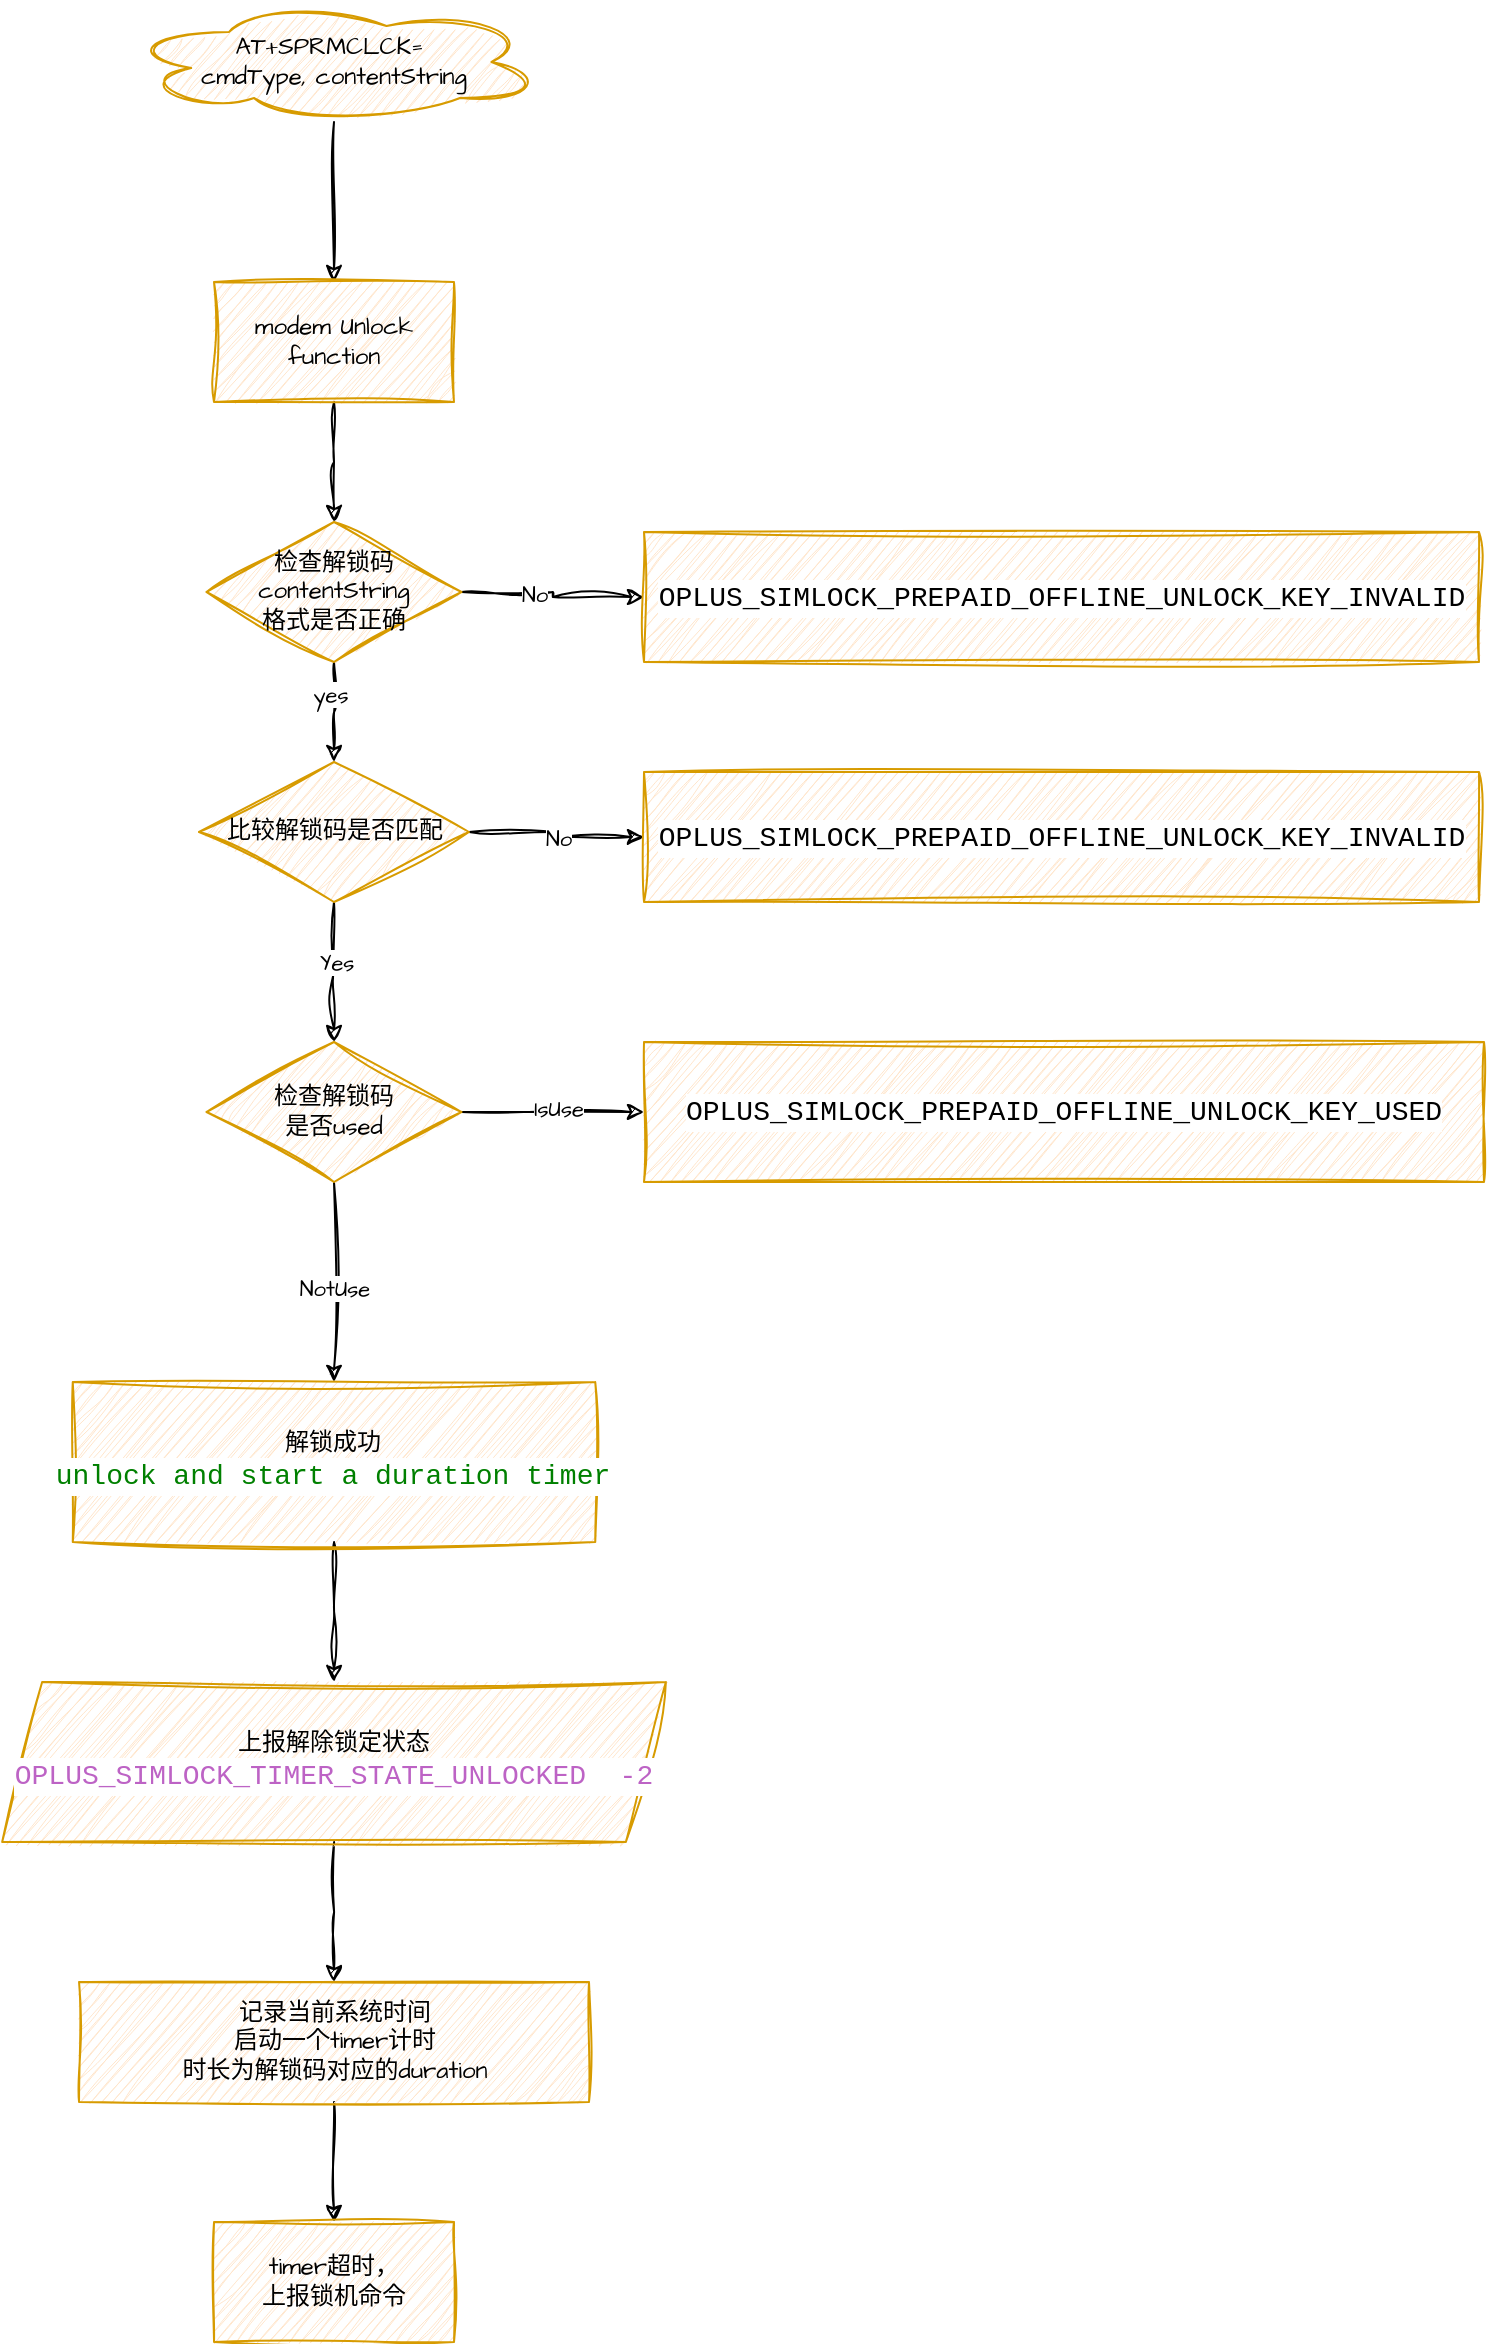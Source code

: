 <mxfile version="25.0.3">
  <diagram id="C5RBs43oDa-KdzZeNtuy" name="Page-1">
    <mxGraphModel dx="1387" dy="796" grid="1" gridSize="10" guides="1" tooltips="1" connect="1" arrows="1" fold="1" page="1" pageScale="1" pageWidth="827" pageHeight="1169" math="0" shadow="0">
      <root>
        <mxCell id="WIyWlLk6GJQsqaUBKTNV-0" />
        <mxCell id="WIyWlLk6GJQsqaUBKTNV-1" parent="WIyWlLk6GJQsqaUBKTNV-0" />
        <mxCell id="NpDtWLrsBzOHL-mdeYpo-4" value="" style="edgeStyle=orthogonalEdgeStyle;rounded=0;sketch=1;hachureGap=4;jiggle=2;curveFitting=1;orthogonalLoop=1;jettySize=auto;html=1;fontFamily=Architects Daughter;fontSource=https%3A%2F%2Ffonts.googleapis.com%2Fcss%3Ffamily%3DArchitects%2BDaughter;" edge="1" parent="WIyWlLk6GJQsqaUBKTNV-1" source="NpDtWLrsBzOHL-mdeYpo-0" target="NpDtWLrsBzOHL-mdeYpo-3">
          <mxGeometry relative="1" as="geometry" />
        </mxCell>
        <mxCell id="NpDtWLrsBzOHL-mdeYpo-0" value="AT+SPRMCLCK=&amp;nbsp;&lt;div&gt;cmdType, contentString&lt;/div&gt;" style="ellipse;shape=cloud;whiteSpace=wrap;html=1;sketch=1;hachureGap=4;jiggle=2;curveFitting=1;fontFamily=Architects Daughter;fontSource=https%3A%2F%2Ffonts.googleapis.com%2Fcss%3Ffamily%3DArchitects%2BDaughter;fillColor=#ffe6cc;strokeColor=#d79b00;" vertex="1" parent="WIyWlLk6GJQsqaUBKTNV-1">
          <mxGeometry x="200" y="60" width="210" height="60" as="geometry" />
        </mxCell>
        <mxCell id="NpDtWLrsBzOHL-mdeYpo-7" value="" style="edgeStyle=orthogonalEdgeStyle;rounded=0;sketch=1;hachureGap=4;jiggle=2;curveFitting=1;orthogonalLoop=1;jettySize=auto;html=1;fontFamily=Architects Daughter;fontSource=https%3A%2F%2Ffonts.googleapis.com%2Fcss%3Ffamily%3DArchitects%2BDaughter;" edge="1" parent="WIyWlLk6GJQsqaUBKTNV-1" source="NpDtWLrsBzOHL-mdeYpo-3" target="NpDtWLrsBzOHL-mdeYpo-5">
          <mxGeometry relative="1" as="geometry" />
        </mxCell>
        <mxCell id="NpDtWLrsBzOHL-mdeYpo-3" value="modem Unlock function" style="whiteSpace=wrap;html=1;fontFamily=Architects Daughter;fillColor=#ffe6cc;strokeColor=#d79b00;sketch=1;hachureGap=4;jiggle=2;curveFitting=1;fontSource=https%3A%2F%2Ffonts.googleapis.com%2Fcss%3Ffamily%3DArchitects%2BDaughter;" vertex="1" parent="WIyWlLk6GJQsqaUBKTNV-1">
          <mxGeometry x="245" y="200" width="120" height="60" as="geometry" />
        </mxCell>
        <mxCell id="NpDtWLrsBzOHL-mdeYpo-9" value="" style="edgeStyle=orthogonalEdgeStyle;rounded=0;sketch=1;hachureGap=4;jiggle=2;curveFitting=1;orthogonalLoop=1;jettySize=auto;html=1;fontFamily=Architects Daughter;fontSource=https%3A%2F%2Ffonts.googleapis.com%2Fcss%3Ffamily%3DArchitects%2BDaughter;" edge="1" parent="WIyWlLk6GJQsqaUBKTNV-1" source="NpDtWLrsBzOHL-mdeYpo-5" target="NpDtWLrsBzOHL-mdeYpo-8">
          <mxGeometry relative="1" as="geometry" />
        </mxCell>
        <mxCell id="NpDtWLrsBzOHL-mdeYpo-10" value="No" style="edgeLabel;html=1;align=center;verticalAlign=middle;resizable=0;points=[];sketch=1;hachureGap=4;jiggle=2;curveFitting=1;fontFamily=Architects Daughter;fontSource=https%3A%2F%2Ffonts.googleapis.com%2Fcss%3Ffamily%3DArchitects%2BDaughter;" vertex="1" connectable="0" parent="NpDtWLrsBzOHL-mdeYpo-9">
          <mxGeometry x="-0.23" y="-1" relative="1" as="geometry">
            <mxPoint as="offset" />
          </mxGeometry>
        </mxCell>
        <mxCell id="NpDtWLrsBzOHL-mdeYpo-22" value="" style="edgeStyle=orthogonalEdgeStyle;rounded=0;sketch=1;hachureGap=4;jiggle=2;curveFitting=1;orthogonalLoop=1;jettySize=auto;html=1;fontFamily=Architects Daughter;fontSource=https%3A%2F%2Ffonts.googleapis.com%2Fcss%3Ffamily%3DArchitects%2BDaughter;" edge="1" parent="WIyWlLk6GJQsqaUBKTNV-1" source="NpDtWLrsBzOHL-mdeYpo-5" target="NpDtWLrsBzOHL-mdeYpo-21">
          <mxGeometry relative="1" as="geometry" />
        </mxCell>
        <mxCell id="NpDtWLrsBzOHL-mdeYpo-29" value="yes" style="edgeLabel;html=1;align=center;verticalAlign=middle;resizable=0;points=[];sketch=1;hachureGap=4;jiggle=2;curveFitting=1;fontFamily=Architects Daughter;fontSource=https%3A%2F%2Ffonts.googleapis.com%2Fcss%3Ffamily%3DArchitects%2BDaughter;" vertex="1" connectable="0" parent="NpDtWLrsBzOHL-mdeYpo-22">
          <mxGeometry x="-0.36" y="-2" relative="1" as="geometry">
            <mxPoint as="offset" />
          </mxGeometry>
        </mxCell>
        <mxCell id="NpDtWLrsBzOHL-mdeYpo-5" value="&lt;div&gt;检查解锁码&lt;/div&gt;&lt;div&gt;contentString&lt;br&gt;&lt;/div&gt;格式是否正确" style="rhombus;whiteSpace=wrap;html=1;sketch=1;hachureGap=4;jiggle=2;curveFitting=1;fontFamily=Architects Daughter;fontSource=https%3A%2F%2Ffonts.googleapis.com%2Fcss%3Ffamily%3DArchitects%2BDaughter;fillColor=#ffe6cc;strokeColor=#d79b00;" vertex="1" parent="WIyWlLk6GJQsqaUBKTNV-1">
          <mxGeometry x="241.25" y="320" width="127.5" height="70" as="geometry" />
        </mxCell>
        <mxCell id="NpDtWLrsBzOHL-mdeYpo-14" value="" style="edgeStyle=orthogonalEdgeStyle;rounded=0;sketch=1;hachureGap=4;jiggle=2;curveFitting=1;orthogonalLoop=1;jettySize=auto;html=1;fontFamily=Architects Daughter;fontSource=https%3A%2F%2Ffonts.googleapis.com%2Fcss%3Ffamily%3DArchitects%2BDaughter;" edge="1" parent="WIyWlLk6GJQsqaUBKTNV-1" source="NpDtWLrsBzOHL-mdeYpo-6" target="NpDtWLrsBzOHL-mdeYpo-13">
          <mxGeometry relative="1" as="geometry" />
        </mxCell>
        <mxCell id="NpDtWLrsBzOHL-mdeYpo-15" value="IsUse" style="edgeLabel;html=1;align=center;verticalAlign=middle;resizable=0;points=[];sketch=1;hachureGap=4;jiggle=2;curveFitting=1;fontFamily=Architects Daughter;fontSource=https%3A%2F%2Ffonts.googleapis.com%2Fcss%3Ffamily%3DArchitects%2BDaughter;" vertex="1" connectable="0" parent="NpDtWLrsBzOHL-mdeYpo-14">
          <mxGeometry x="0.057" y="2" relative="1" as="geometry">
            <mxPoint as="offset" />
          </mxGeometry>
        </mxCell>
        <mxCell id="NpDtWLrsBzOHL-mdeYpo-17" value="" style="edgeStyle=orthogonalEdgeStyle;rounded=0;sketch=1;hachureGap=4;jiggle=2;curveFitting=1;orthogonalLoop=1;jettySize=auto;html=1;fontFamily=Architects Daughter;fontSource=https%3A%2F%2Ffonts.googleapis.com%2Fcss%3Ffamily%3DArchitects%2BDaughter;" edge="1" parent="WIyWlLk6GJQsqaUBKTNV-1" source="NpDtWLrsBzOHL-mdeYpo-6" target="NpDtWLrsBzOHL-mdeYpo-16">
          <mxGeometry relative="1" as="geometry" />
        </mxCell>
        <mxCell id="NpDtWLrsBzOHL-mdeYpo-18" value="NotUse" style="edgeLabel;html=1;align=center;verticalAlign=middle;resizable=0;points=[];sketch=1;hachureGap=4;jiggle=2;curveFitting=1;fontFamily=Architects Daughter;fontSource=https%3A%2F%2Ffonts.googleapis.com%2Fcss%3Ffamily%3DArchitects%2BDaughter;" vertex="1" connectable="0" parent="NpDtWLrsBzOHL-mdeYpo-17">
          <mxGeometry x="0.061" relative="1" as="geometry">
            <mxPoint as="offset" />
          </mxGeometry>
        </mxCell>
        <mxCell id="NpDtWLrsBzOHL-mdeYpo-6" value="检查解锁码&lt;div&gt;是否used&lt;/div&gt;" style="rhombus;whiteSpace=wrap;html=1;sketch=1;hachureGap=4;jiggle=2;curveFitting=1;fontFamily=Architects Daughter;fontSource=https%3A%2F%2Ffonts.googleapis.com%2Fcss%3Ffamily%3DArchitects%2BDaughter;fillColor=#ffe6cc;strokeColor=#d79b00;" vertex="1" parent="WIyWlLk6GJQsqaUBKTNV-1">
          <mxGeometry x="241.25" y="580" width="127.5" height="70" as="geometry" />
        </mxCell>
        <mxCell id="NpDtWLrsBzOHL-mdeYpo-8" value="&lt;div style=&quot;background-color: rgb(255, 255, 255); font-family: Consolas, &amp;quot;Courier New&amp;quot;, monospace; font-size: 14px; line-height: 19px; white-space: pre;&quot;&gt;OPLUS_SIMLOCK_PREPAID_OFFLINE_UNLOCK_KEY_INVALID&lt;/div&gt;" style="whiteSpace=wrap;html=1;fontFamily=Architects Daughter;fillColor=#ffe6cc;strokeColor=#d79b00;sketch=1;hachureGap=4;jiggle=2;curveFitting=1;fontSource=https%3A%2F%2Ffonts.googleapis.com%2Fcss%3Ffamily%3DArchitects%2BDaughter;" vertex="1" parent="WIyWlLk6GJQsqaUBKTNV-1">
          <mxGeometry x="460" y="325" width="417.5" height="65" as="geometry" />
        </mxCell>
        <mxCell id="NpDtWLrsBzOHL-mdeYpo-13" value="&lt;div style=&quot;background-color: rgb(255, 255, 255); font-family: Consolas, &amp;quot;Courier New&amp;quot;, monospace; font-size: 14px; line-height: 19px; white-space: pre;&quot;&gt;OPLUS_SIMLOCK_PREPAID_OFFLINE_UNLOCK_KEY_USED&lt;/div&gt;" style="whiteSpace=wrap;html=1;fontFamily=Architects Daughter;fillColor=#ffe6cc;strokeColor=#d79b00;sketch=1;hachureGap=4;jiggle=2;curveFitting=1;fontSource=https%3A%2F%2Ffonts.googleapis.com%2Fcss%3Ffamily%3DArchitects%2BDaughter;" vertex="1" parent="WIyWlLk6GJQsqaUBKTNV-1">
          <mxGeometry x="460" y="580" width="420" height="70" as="geometry" />
        </mxCell>
        <mxCell id="NpDtWLrsBzOHL-mdeYpo-31" value="" style="edgeStyle=orthogonalEdgeStyle;rounded=0;sketch=1;hachureGap=4;jiggle=2;curveFitting=1;orthogonalLoop=1;jettySize=auto;html=1;fontFamily=Architects Daughter;fontSource=https%3A%2F%2Ffonts.googleapis.com%2Fcss%3Ffamily%3DArchitects%2BDaughter;" edge="1" parent="WIyWlLk6GJQsqaUBKTNV-1" source="NpDtWLrsBzOHL-mdeYpo-16" target="NpDtWLrsBzOHL-mdeYpo-30">
          <mxGeometry relative="1" as="geometry" />
        </mxCell>
        <mxCell id="NpDtWLrsBzOHL-mdeYpo-16" value="解锁成功&lt;div&gt;&lt;div style=&quot;background-color: rgb(255, 255, 255); font-family: Consolas, &amp;quot;Courier New&amp;quot;, monospace; font-size: 14px; line-height: 19px; white-space: pre;&quot;&gt;&lt;span style=&quot;color: #008000;&quot;&gt;unlock and start a duration timer&lt;/span&gt;&lt;/div&gt;&lt;/div&gt;" style="whiteSpace=wrap;html=1;fontFamily=Architects Daughter;fillColor=#ffe6cc;strokeColor=#d79b00;sketch=1;hachureGap=4;jiggle=2;curveFitting=1;fontSource=https%3A%2F%2Ffonts.googleapis.com%2Fcss%3Ffamily%3DArchitects%2BDaughter;" vertex="1" parent="WIyWlLk6GJQsqaUBKTNV-1">
          <mxGeometry x="174.38" y="750" width="261.25" height="80" as="geometry" />
        </mxCell>
        <mxCell id="NpDtWLrsBzOHL-mdeYpo-23" value="" style="edgeStyle=orthogonalEdgeStyle;rounded=0;sketch=1;hachureGap=4;jiggle=2;curveFitting=1;orthogonalLoop=1;jettySize=auto;html=1;fontFamily=Architects Daughter;fontSource=https%3A%2F%2Ffonts.googleapis.com%2Fcss%3Ffamily%3DArchitects%2BDaughter;" edge="1" parent="WIyWlLk6GJQsqaUBKTNV-1" source="NpDtWLrsBzOHL-mdeYpo-21" target="NpDtWLrsBzOHL-mdeYpo-6">
          <mxGeometry relative="1" as="geometry" />
        </mxCell>
        <mxCell id="NpDtWLrsBzOHL-mdeYpo-28" value="Yes" style="edgeLabel;html=1;align=center;verticalAlign=middle;resizable=0;points=[];sketch=1;hachureGap=4;jiggle=2;curveFitting=1;fontFamily=Architects Daughter;fontSource=https%3A%2F%2Ffonts.googleapis.com%2Fcss%3Ffamily%3DArchitects%2BDaughter;" vertex="1" connectable="0" parent="NpDtWLrsBzOHL-mdeYpo-23">
          <mxGeometry x="-0.145" y="1" relative="1" as="geometry">
            <mxPoint as="offset" />
          </mxGeometry>
        </mxCell>
        <mxCell id="NpDtWLrsBzOHL-mdeYpo-25" value="" style="edgeStyle=orthogonalEdgeStyle;rounded=0;sketch=1;hachureGap=4;jiggle=2;curveFitting=1;orthogonalLoop=1;jettySize=auto;html=1;fontFamily=Architects Daughter;fontSource=https%3A%2F%2Ffonts.googleapis.com%2Fcss%3Ffamily%3DArchitects%2BDaughter;entryX=0;entryY=0.5;entryDx=0;entryDy=0;" edge="1" parent="WIyWlLk6GJQsqaUBKTNV-1" source="NpDtWLrsBzOHL-mdeYpo-21" target="NpDtWLrsBzOHL-mdeYpo-27">
          <mxGeometry relative="1" as="geometry">
            <mxPoint x="460" y="475" as="targetPoint" />
          </mxGeometry>
        </mxCell>
        <mxCell id="NpDtWLrsBzOHL-mdeYpo-26" value="No" style="edgeLabel;html=1;align=center;verticalAlign=middle;resizable=0;points=[];sketch=1;hachureGap=4;jiggle=2;curveFitting=1;fontFamily=Architects Daughter;fontSource=https%3A%2F%2Ffonts.googleapis.com%2Fcss%3Ffamily%3DArchitects%2BDaughter;" vertex="1" connectable="0" parent="NpDtWLrsBzOHL-mdeYpo-25">
          <mxGeometry x="0.04" relative="1" as="geometry">
            <mxPoint as="offset" />
          </mxGeometry>
        </mxCell>
        <mxCell id="NpDtWLrsBzOHL-mdeYpo-21" value="比较解锁码是否匹配" style="rhombus;whiteSpace=wrap;html=1;fontFamily=Architects Daughter;fillColor=#ffe6cc;strokeColor=#d79b00;sketch=1;hachureGap=4;jiggle=2;curveFitting=1;fontSource=https%3A%2F%2Ffonts.googleapis.com%2Fcss%3Ffamily%3DArchitects%2BDaughter;" vertex="1" parent="WIyWlLk6GJQsqaUBKTNV-1">
          <mxGeometry x="237.5" y="440" width="135" height="70" as="geometry" />
        </mxCell>
        <mxCell id="NpDtWLrsBzOHL-mdeYpo-27" value="&lt;div style=&quot;background-color: rgb(255, 255, 255); font-family: Consolas, &amp;quot;Courier New&amp;quot;, monospace; font-size: 14px; line-height: 19px; white-space: pre;&quot;&gt;OPLUS_SIMLOCK_PREPAID_OFFLINE_UNLOCK_KEY_INVALID&lt;/div&gt;" style="whiteSpace=wrap;html=1;fontFamily=Architects Daughter;fillColor=#ffe6cc;strokeColor=#d79b00;sketch=1;hachureGap=4;jiggle=2;curveFitting=1;fontSource=https%3A%2F%2Ffonts.googleapis.com%2Fcss%3Ffamily%3DArchitects%2BDaughter;" vertex="1" parent="WIyWlLk6GJQsqaUBKTNV-1">
          <mxGeometry x="460" y="445" width="417.5" height="65" as="geometry" />
        </mxCell>
        <mxCell id="NpDtWLrsBzOHL-mdeYpo-33" value="" style="edgeStyle=orthogonalEdgeStyle;rounded=0;sketch=1;hachureGap=4;jiggle=2;curveFitting=1;orthogonalLoop=1;jettySize=auto;html=1;fontFamily=Architects Daughter;fontSource=https%3A%2F%2Ffonts.googleapis.com%2Fcss%3Ffamily%3DArchitects%2BDaughter;" edge="1" parent="WIyWlLk6GJQsqaUBKTNV-1" source="NpDtWLrsBzOHL-mdeYpo-30" target="NpDtWLrsBzOHL-mdeYpo-32">
          <mxGeometry relative="1" as="geometry" />
        </mxCell>
        <mxCell id="NpDtWLrsBzOHL-mdeYpo-30" value="上报解除锁定状态&lt;div&gt;&lt;div style=&quot;background-color: rgb(255, 255, 255); font-family: Consolas, &amp;quot;Courier New&amp;quot;, monospace; font-size: 14px; line-height: 19px; white-space: pre;&quot;&gt;&lt;span style=&quot;color: #bd63c5;&quot;&gt;OPLUS_SIMLOCK_TIMER_STATE_UNLOCKED  -2&lt;/span&gt;&lt;/div&gt;&lt;/div&gt;" style="shape=parallelogram;perimeter=parallelogramPerimeter;whiteSpace=wrap;html=1;fixedSize=1;fontFamily=Architects Daughter;fillColor=#ffe6cc;strokeColor=#d79b00;sketch=1;hachureGap=4;jiggle=2;curveFitting=1;fontSource=https%3A%2F%2Ffonts.googleapis.com%2Fcss%3Ffamily%3DArchitects%2BDaughter;" vertex="1" parent="WIyWlLk6GJQsqaUBKTNV-1">
          <mxGeometry x="139.08" y="900" width="331.86" height="80" as="geometry" />
        </mxCell>
        <mxCell id="NpDtWLrsBzOHL-mdeYpo-35" value="" style="edgeStyle=orthogonalEdgeStyle;rounded=0;sketch=1;hachureGap=4;jiggle=2;curveFitting=1;orthogonalLoop=1;jettySize=auto;html=1;fontFamily=Architects Daughter;fontSource=https%3A%2F%2Ffonts.googleapis.com%2Fcss%3Ffamily%3DArchitects%2BDaughter;" edge="1" parent="WIyWlLk6GJQsqaUBKTNV-1" source="NpDtWLrsBzOHL-mdeYpo-32" target="NpDtWLrsBzOHL-mdeYpo-34">
          <mxGeometry relative="1" as="geometry" />
        </mxCell>
        <mxCell id="NpDtWLrsBzOHL-mdeYpo-32" value="&lt;div&gt;记录当前系统时间&lt;/div&gt;启动一个timer计时&lt;div&gt;时长为解锁码对应的duration&lt;/div&gt;" style="whiteSpace=wrap;html=1;fontFamily=Architects Daughter;fillColor=#ffe6cc;strokeColor=#d79b00;sketch=1;hachureGap=4;jiggle=2;curveFitting=1;fontSource=https%3A%2F%2Ffonts.googleapis.com%2Fcss%3Ffamily%3DArchitects%2BDaughter;" vertex="1" parent="WIyWlLk6GJQsqaUBKTNV-1">
          <mxGeometry x="177.52" y="1050" width="254.99" height="60" as="geometry" />
        </mxCell>
        <mxCell id="NpDtWLrsBzOHL-mdeYpo-34" value="timer超时，&lt;div&gt;上报锁机命令&lt;/div&gt;" style="whiteSpace=wrap;html=1;fontFamily=Architects Daughter;fillColor=#ffe6cc;strokeColor=#d79b00;sketch=1;hachureGap=4;jiggle=2;curveFitting=1;fontSource=https%3A%2F%2Ffonts.googleapis.com%2Fcss%3Ffamily%3DArchitects%2BDaughter;" vertex="1" parent="WIyWlLk6GJQsqaUBKTNV-1">
          <mxGeometry x="245.015" y="1170" width="120" height="60" as="geometry" />
        </mxCell>
      </root>
    </mxGraphModel>
  </diagram>
</mxfile>
